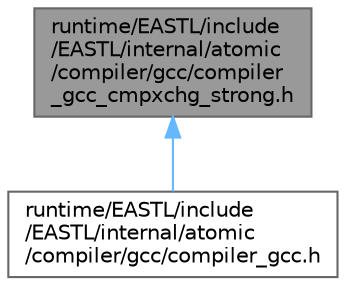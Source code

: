 digraph "runtime/EASTL/include/EASTL/internal/atomic/compiler/gcc/compiler_gcc_cmpxchg_strong.h"
{
 // LATEX_PDF_SIZE
  bgcolor="transparent";
  edge [fontname=Helvetica,fontsize=10,labelfontname=Helvetica,labelfontsize=10];
  node [fontname=Helvetica,fontsize=10,shape=box,height=0.2,width=0.4];
  Node1 [id="Node000001",label="runtime/EASTL/include\l/EASTL/internal/atomic\l/compiler/gcc/compiler\l_gcc_cmpxchg_strong.h",height=0.2,width=0.4,color="gray40", fillcolor="grey60", style="filled", fontcolor="black",tooltip=" "];
  Node1 -> Node2 [id="edge2_Node000001_Node000002",dir="back",color="steelblue1",style="solid",tooltip=" "];
  Node2 [id="Node000002",label="runtime/EASTL/include\l/EASTL/internal/atomic\l/compiler/gcc/compiler_gcc.h",height=0.2,width=0.4,color="grey40", fillcolor="white", style="filled",URL="$compiler__gcc_8h.html",tooltip=" "];
}
